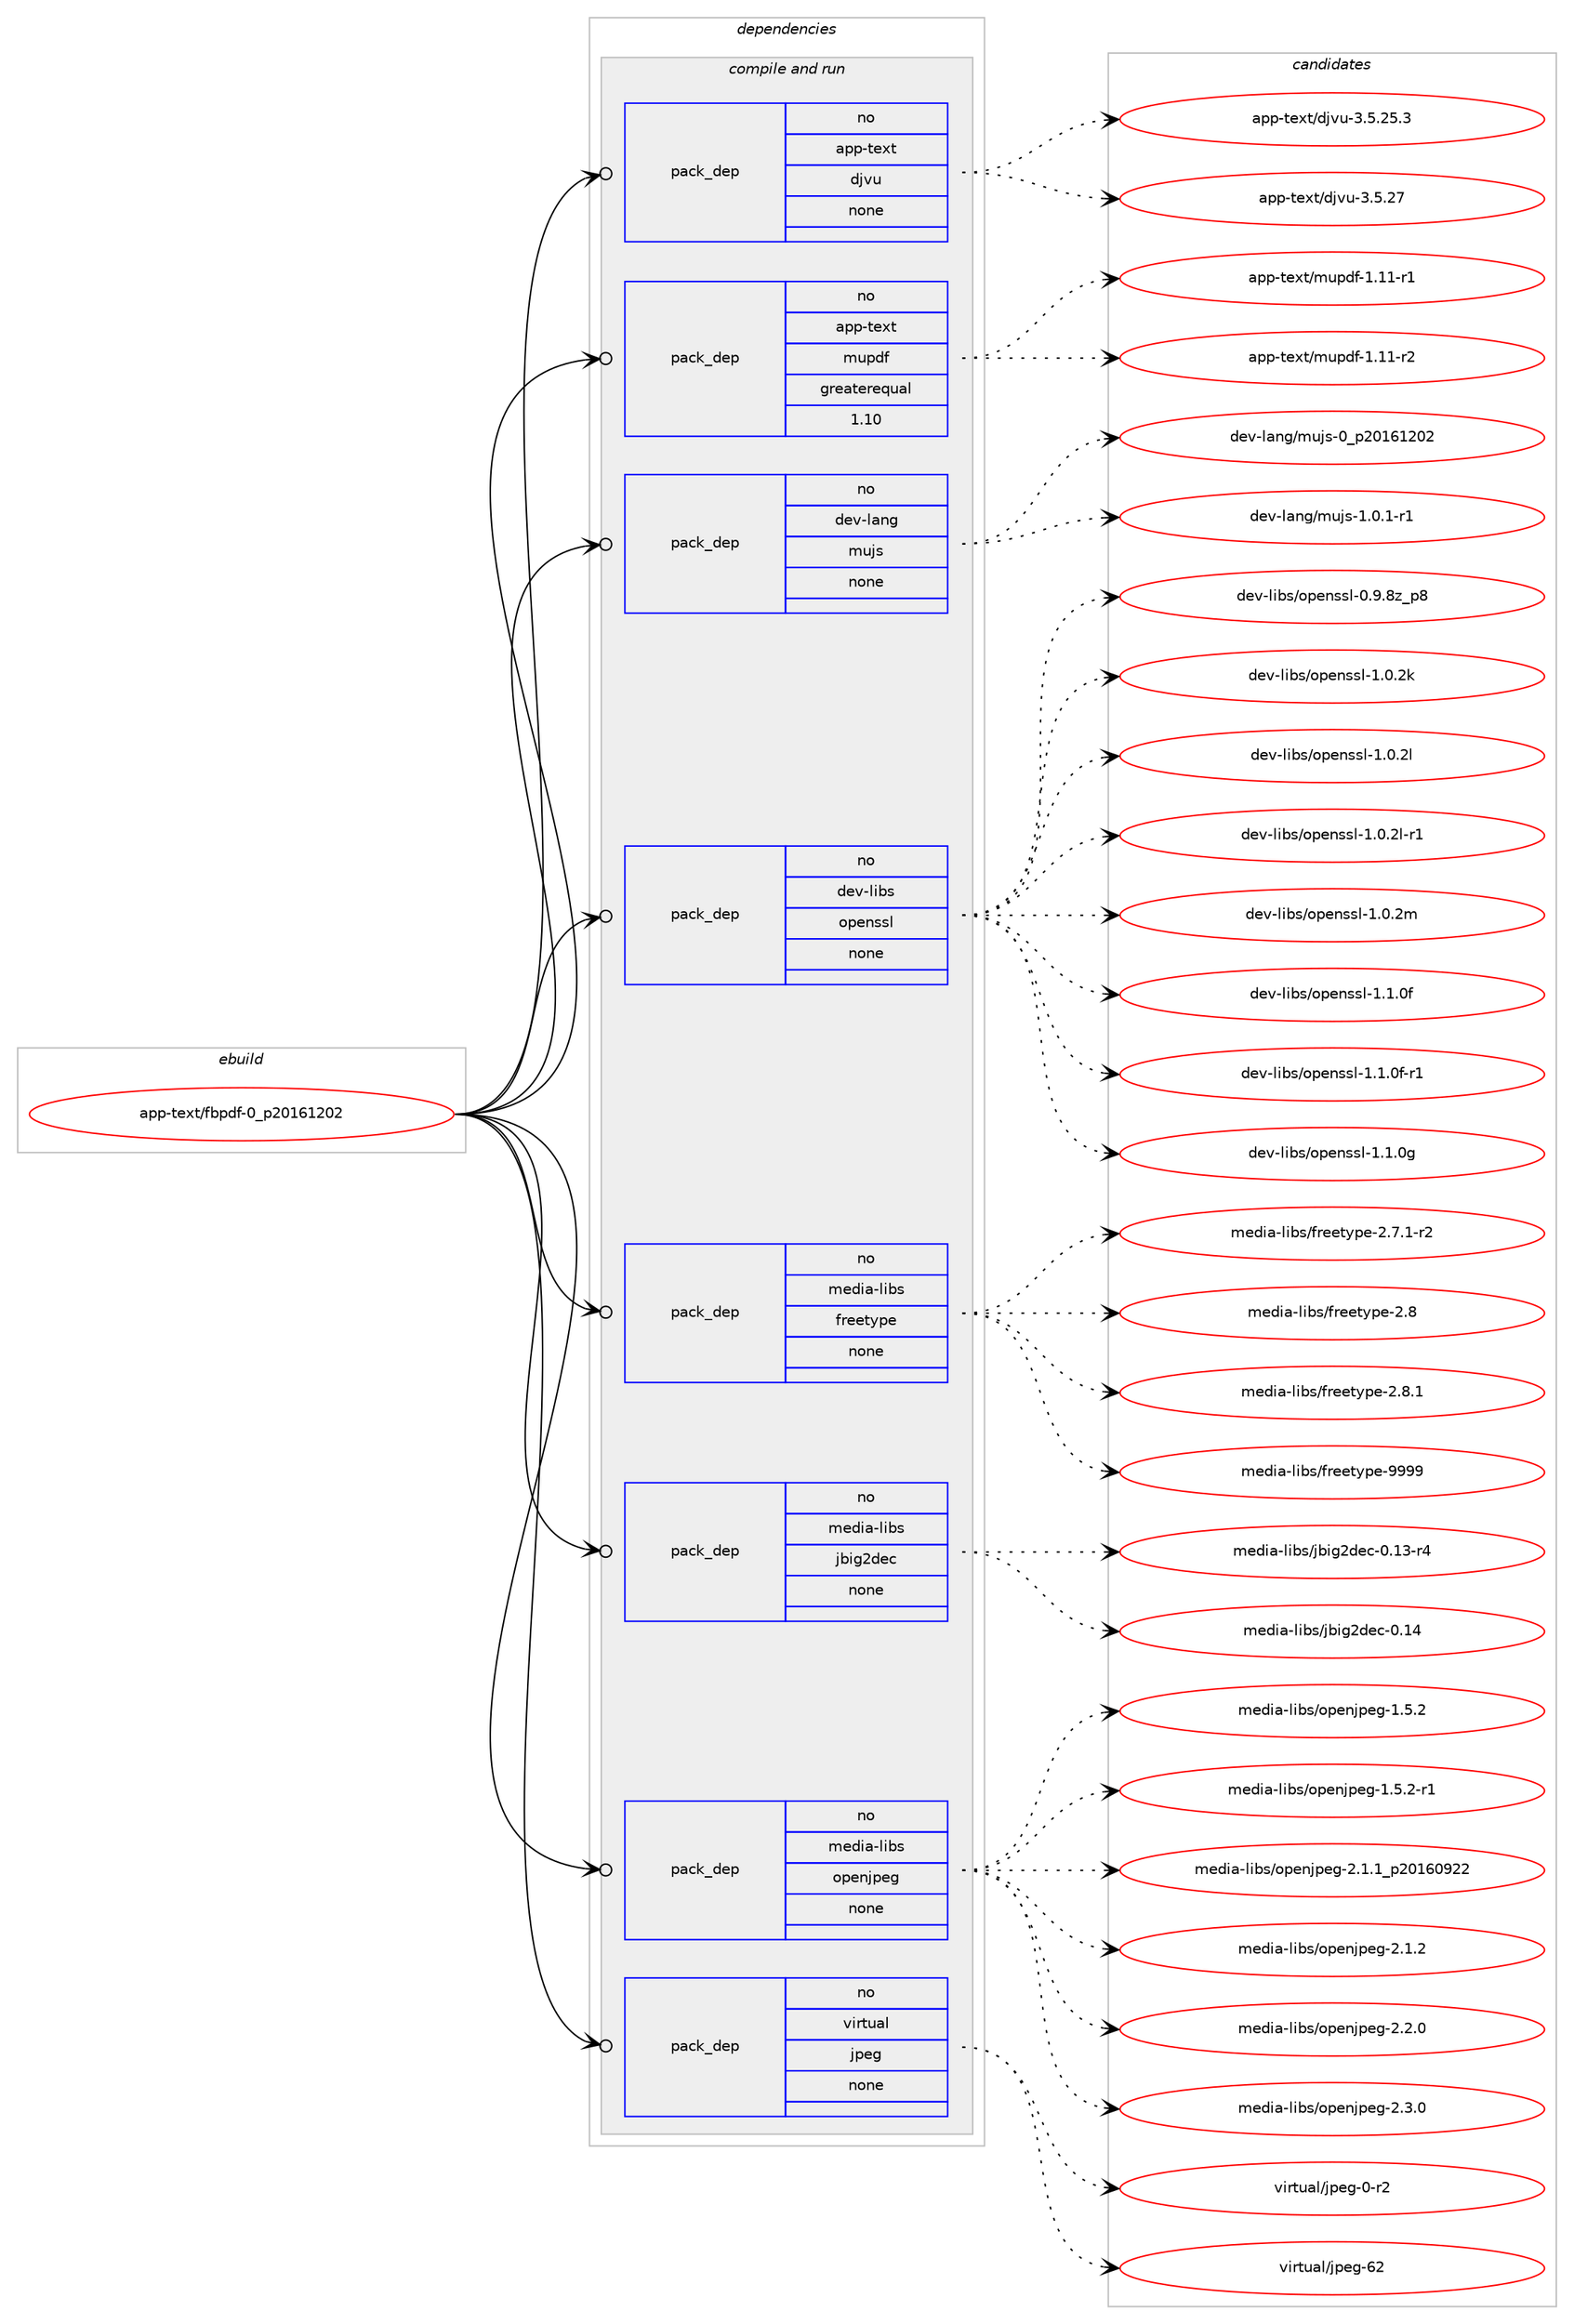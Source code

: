 digraph prolog {

# *************
# Graph options
# *************

newrank=true;
concentrate=true;
compound=true;
graph [rankdir=LR,fontname=Helvetica,fontsize=10,ranksep=1.5];#, ranksep=2.5, nodesep=0.2];
edge  [arrowhead=vee];
node  [fontname=Helvetica,fontsize=10];

# **********
# The ebuild
# **********

subgraph cluster_leftcol {
color=gray;
rank=same;
label=<<i>ebuild</i>>;
id [label="app-text/fbpdf-0_p20161202", color=red, width=4, href="../app-text/fbpdf-0_p20161202.svg"];
}

# ****************
# The dependencies
# ****************

subgraph cluster_midcol {
color=gray;
label=<<i>dependencies</i>>;
subgraph cluster_compile {
fillcolor="#eeeeee";
style=filled;
label=<<i>compile</i>>;
}
subgraph cluster_compileandrun {
fillcolor="#eeeeee";
style=filled;
label=<<i>compile and run</i>>;
subgraph pack41169 {
dependency56767 [label=<<TABLE BORDER="0" CELLBORDER="1" CELLSPACING="0" CELLPADDING="4" WIDTH="220"><TR><TD ROWSPAN="6" CELLPADDING="30">pack_dep</TD></TR><TR><TD WIDTH="110">no</TD></TR><TR><TD>app-text</TD></TR><TR><TD>djvu</TD></TR><TR><TD>none</TD></TR><TR><TD></TD></TR></TABLE>>, shape=none, color=blue];
}
id:e -> dependency56767:w [weight=20,style="solid",arrowhead="odotvee"];
subgraph pack41170 {
dependency56768 [label=<<TABLE BORDER="0" CELLBORDER="1" CELLSPACING="0" CELLPADDING="4" WIDTH="220"><TR><TD ROWSPAN="6" CELLPADDING="30">pack_dep</TD></TR><TR><TD WIDTH="110">no</TD></TR><TR><TD>app-text</TD></TR><TR><TD>mupdf</TD></TR><TR><TD>greaterequal</TD></TR><TR><TD>1.10</TD></TR></TABLE>>, shape=none, color=blue];
}
id:e -> dependency56768:w [weight=20,style="solid",arrowhead="odotvee"];
subgraph pack41171 {
dependency56769 [label=<<TABLE BORDER="0" CELLBORDER="1" CELLSPACING="0" CELLPADDING="4" WIDTH="220"><TR><TD ROWSPAN="6" CELLPADDING="30">pack_dep</TD></TR><TR><TD WIDTH="110">no</TD></TR><TR><TD>dev-lang</TD></TR><TR><TD>mujs</TD></TR><TR><TD>none</TD></TR><TR><TD></TD></TR></TABLE>>, shape=none, color=blue];
}
id:e -> dependency56769:w [weight=20,style="solid",arrowhead="odotvee"];
subgraph pack41172 {
dependency56770 [label=<<TABLE BORDER="0" CELLBORDER="1" CELLSPACING="0" CELLPADDING="4" WIDTH="220"><TR><TD ROWSPAN="6" CELLPADDING="30">pack_dep</TD></TR><TR><TD WIDTH="110">no</TD></TR><TR><TD>dev-libs</TD></TR><TR><TD>openssl</TD></TR><TR><TD>none</TD></TR><TR><TD></TD></TR></TABLE>>, shape=none, color=blue];
}
id:e -> dependency56770:w [weight=20,style="solid",arrowhead="odotvee"];
subgraph pack41173 {
dependency56771 [label=<<TABLE BORDER="0" CELLBORDER="1" CELLSPACING="0" CELLPADDING="4" WIDTH="220"><TR><TD ROWSPAN="6" CELLPADDING="30">pack_dep</TD></TR><TR><TD WIDTH="110">no</TD></TR><TR><TD>media-libs</TD></TR><TR><TD>freetype</TD></TR><TR><TD>none</TD></TR><TR><TD></TD></TR></TABLE>>, shape=none, color=blue];
}
id:e -> dependency56771:w [weight=20,style="solid",arrowhead="odotvee"];
subgraph pack41174 {
dependency56772 [label=<<TABLE BORDER="0" CELLBORDER="1" CELLSPACING="0" CELLPADDING="4" WIDTH="220"><TR><TD ROWSPAN="6" CELLPADDING="30">pack_dep</TD></TR><TR><TD WIDTH="110">no</TD></TR><TR><TD>media-libs</TD></TR><TR><TD>jbig2dec</TD></TR><TR><TD>none</TD></TR><TR><TD></TD></TR></TABLE>>, shape=none, color=blue];
}
id:e -> dependency56772:w [weight=20,style="solid",arrowhead="odotvee"];
subgraph pack41175 {
dependency56773 [label=<<TABLE BORDER="0" CELLBORDER="1" CELLSPACING="0" CELLPADDING="4" WIDTH="220"><TR><TD ROWSPAN="6" CELLPADDING="30">pack_dep</TD></TR><TR><TD WIDTH="110">no</TD></TR><TR><TD>media-libs</TD></TR><TR><TD>openjpeg</TD></TR><TR><TD>none</TD></TR><TR><TD></TD></TR></TABLE>>, shape=none, color=blue];
}
id:e -> dependency56773:w [weight=20,style="solid",arrowhead="odotvee"];
subgraph pack41176 {
dependency56774 [label=<<TABLE BORDER="0" CELLBORDER="1" CELLSPACING="0" CELLPADDING="4" WIDTH="220"><TR><TD ROWSPAN="6" CELLPADDING="30">pack_dep</TD></TR><TR><TD WIDTH="110">no</TD></TR><TR><TD>virtual</TD></TR><TR><TD>jpeg</TD></TR><TR><TD>none</TD></TR><TR><TD></TD></TR></TABLE>>, shape=none, color=blue];
}
id:e -> dependency56774:w [weight=20,style="solid",arrowhead="odotvee"];
}
subgraph cluster_run {
fillcolor="#eeeeee";
style=filled;
label=<<i>run</i>>;
}
}

# **************
# The candidates
# **************

subgraph cluster_choices {
rank=same;
color=gray;
label=<<i>candidates</i>>;

subgraph choice41169 {
color=black;
nodesep=1;
choice971121124511610112011647100106118117455146534650534651 [label="app-text/djvu-3.5.25.3", color=red, width=4,href="../app-text/djvu-3.5.25.3.svg"];
choice97112112451161011201164710010611811745514653465055 [label="app-text/djvu-3.5.27", color=red, width=4,href="../app-text/djvu-3.5.27.svg"];
dependency56767:e -> choice971121124511610112011647100106118117455146534650534651:w [style=dotted,weight="100"];
dependency56767:e -> choice97112112451161011201164710010611811745514653465055:w [style=dotted,weight="100"];
}
subgraph choice41170 {
color=black;
nodesep=1;
choice97112112451161011201164710911711210010245494649494511449 [label="app-text/mupdf-1.11-r1", color=red, width=4,href="../app-text/mupdf-1.11-r1.svg"];
choice97112112451161011201164710911711210010245494649494511450 [label="app-text/mupdf-1.11-r2", color=red, width=4,href="../app-text/mupdf-1.11-r2.svg"];
dependency56768:e -> choice97112112451161011201164710911711210010245494649494511449:w [style=dotted,weight="100"];
dependency56768:e -> choice97112112451161011201164710911711210010245494649494511450:w [style=dotted,weight="100"];
}
subgraph choice41171 {
color=black;
nodesep=1;
choice1001011184510897110103471091171061154548951125048495449504850 [label="dev-lang/mujs-0_p20161202", color=red, width=4,href="../dev-lang/mujs-0_p20161202.svg"];
choice1001011184510897110103471091171061154549464846494511449 [label="dev-lang/mujs-1.0.1-r1", color=red, width=4,href="../dev-lang/mujs-1.0.1-r1.svg"];
dependency56769:e -> choice1001011184510897110103471091171061154548951125048495449504850:w [style=dotted,weight="100"];
dependency56769:e -> choice1001011184510897110103471091171061154549464846494511449:w [style=dotted,weight="100"];
}
subgraph choice41172 {
color=black;
nodesep=1;
choice1001011184510810598115471111121011101151151084548465746561229511256 [label="dev-libs/openssl-0.9.8z_p8", color=red, width=4,href="../dev-libs/openssl-0.9.8z_p8.svg"];
choice100101118451081059811547111112101110115115108454946484650107 [label="dev-libs/openssl-1.0.2k", color=red, width=4,href="../dev-libs/openssl-1.0.2k.svg"];
choice100101118451081059811547111112101110115115108454946484650108 [label="dev-libs/openssl-1.0.2l", color=red, width=4,href="../dev-libs/openssl-1.0.2l.svg"];
choice1001011184510810598115471111121011101151151084549464846501084511449 [label="dev-libs/openssl-1.0.2l-r1", color=red, width=4,href="../dev-libs/openssl-1.0.2l-r1.svg"];
choice100101118451081059811547111112101110115115108454946484650109 [label="dev-libs/openssl-1.0.2m", color=red, width=4,href="../dev-libs/openssl-1.0.2m.svg"];
choice100101118451081059811547111112101110115115108454946494648102 [label="dev-libs/openssl-1.1.0f", color=red, width=4,href="../dev-libs/openssl-1.1.0f.svg"];
choice1001011184510810598115471111121011101151151084549464946481024511449 [label="dev-libs/openssl-1.1.0f-r1", color=red, width=4,href="../dev-libs/openssl-1.1.0f-r1.svg"];
choice100101118451081059811547111112101110115115108454946494648103 [label="dev-libs/openssl-1.1.0g", color=red, width=4,href="../dev-libs/openssl-1.1.0g.svg"];
dependency56770:e -> choice1001011184510810598115471111121011101151151084548465746561229511256:w [style=dotted,weight="100"];
dependency56770:e -> choice100101118451081059811547111112101110115115108454946484650107:w [style=dotted,weight="100"];
dependency56770:e -> choice100101118451081059811547111112101110115115108454946484650108:w [style=dotted,weight="100"];
dependency56770:e -> choice1001011184510810598115471111121011101151151084549464846501084511449:w [style=dotted,weight="100"];
dependency56770:e -> choice100101118451081059811547111112101110115115108454946484650109:w [style=dotted,weight="100"];
dependency56770:e -> choice100101118451081059811547111112101110115115108454946494648102:w [style=dotted,weight="100"];
dependency56770:e -> choice1001011184510810598115471111121011101151151084549464946481024511449:w [style=dotted,weight="100"];
dependency56770:e -> choice100101118451081059811547111112101110115115108454946494648103:w [style=dotted,weight="100"];
}
subgraph choice41173 {
color=black;
nodesep=1;
choice109101100105974510810598115471021141011011161211121014550465546494511450 [label="media-libs/freetype-2.7.1-r2", color=red, width=4,href="../media-libs/freetype-2.7.1-r2.svg"];
choice1091011001059745108105981154710211410110111612111210145504656 [label="media-libs/freetype-2.8", color=red, width=4,href="../media-libs/freetype-2.8.svg"];
choice10910110010597451081059811547102114101101116121112101455046564649 [label="media-libs/freetype-2.8.1", color=red, width=4,href="../media-libs/freetype-2.8.1.svg"];
choice109101100105974510810598115471021141011011161211121014557575757 [label="media-libs/freetype-9999", color=red, width=4,href="../media-libs/freetype-9999.svg"];
dependency56771:e -> choice109101100105974510810598115471021141011011161211121014550465546494511450:w [style=dotted,weight="100"];
dependency56771:e -> choice1091011001059745108105981154710211410110111612111210145504656:w [style=dotted,weight="100"];
dependency56771:e -> choice10910110010597451081059811547102114101101116121112101455046564649:w [style=dotted,weight="100"];
dependency56771:e -> choice109101100105974510810598115471021141011011161211121014557575757:w [style=dotted,weight="100"];
}
subgraph choice41174 {
color=black;
nodesep=1;
choice1091011001059745108105981154710698105103501001019945484649514511452 [label="media-libs/jbig2dec-0.13-r4", color=red, width=4,href="../media-libs/jbig2dec-0.13-r4.svg"];
choice109101100105974510810598115471069810510350100101994548464952 [label="media-libs/jbig2dec-0.14", color=red, width=4,href="../media-libs/jbig2dec-0.14.svg"];
dependency56772:e -> choice1091011001059745108105981154710698105103501001019945484649514511452:w [style=dotted,weight="100"];
dependency56772:e -> choice109101100105974510810598115471069810510350100101994548464952:w [style=dotted,weight="100"];
}
subgraph choice41175 {
color=black;
nodesep=1;
choice10910110010597451081059811547111112101110106112101103454946534650 [label="media-libs/openjpeg-1.5.2", color=red, width=4,href="../media-libs/openjpeg-1.5.2.svg"];
choice109101100105974510810598115471111121011101061121011034549465346504511449 [label="media-libs/openjpeg-1.5.2-r1", color=red, width=4,href="../media-libs/openjpeg-1.5.2-r1.svg"];
choice10910110010597451081059811547111112101110106112101103455046494649951125048495448575050 [label="media-libs/openjpeg-2.1.1_p20160922", color=red, width=4,href="../media-libs/openjpeg-2.1.1_p20160922.svg"];
choice10910110010597451081059811547111112101110106112101103455046494650 [label="media-libs/openjpeg-2.1.2", color=red, width=4,href="../media-libs/openjpeg-2.1.2.svg"];
choice10910110010597451081059811547111112101110106112101103455046504648 [label="media-libs/openjpeg-2.2.0", color=red, width=4,href="../media-libs/openjpeg-2.2.0.svg"];
choice10910110010597451081059811547111112101110106112101103455046514648 [label="media-libs/openjpeg-2.3.0", color=red, width=4,href="../media-libs/openjpeg-2.3.0.svg"];
dependency56773:e -> choice10910110010597451081059811547111112101110106112101103454946534650:w [style=dotted,weight="100"];
dependency56773:e -> choice109101100105974510810598115471111121011101061121011034549465346504511449:w [style=dotted,weight="100"];
dependency56773:e -> choice10910110010597451081059811547111112101110106112101103455046494649951125048495448575050:w [style=dotted,weight="100"];
dependency56773:e -> choice10910110010597451081059811547111112101110106112101103455046494650:w [style=dotted,weight="100"];
dependency56773:e -> choice10910110010597451081059811547111112101110106112101103455046504648:w [style=dotted,weight="100"];
dependency56773:e -> choice10910110010597451081059811547111112101110106112101103455046514648:w [style=dotted,weight="100"];
}
subgraph choice41176 {
color=black;
nodesep=1;
choice118105114116117971084710611210110345484511450 [label="virtual/jpeg-0-r2", color=red, width=4,href="../virtual/jpeg-0-r2.svg"];
choice1181051141161179710847106112101103455450 [label="virtual/jpeg-62", color=red, width=4,href="../virtual/jpeg-62.svg"];
dependency56774:e -> choice118105114116117971084710611210110345484511450:w [style=dotted,weight="100"];
dependency56774:e -> choice1181051141161179710847106112101103455450:w [style=dotted,weight="100"];
}
}

}
